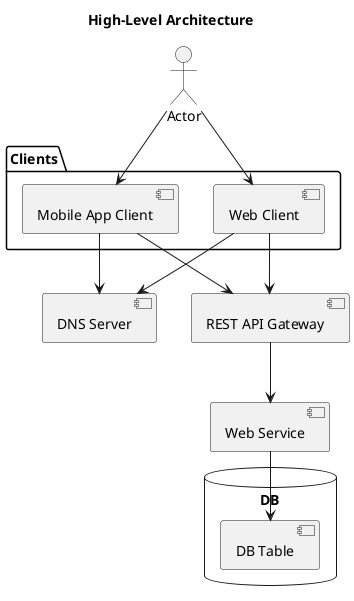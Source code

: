 @startuml high_level_system_design
title High-Level Architecture
actor Actor
top to bottom direction

package "Clients" {
    Actor --> [Web Client]
    Actor --> [Mobile App Client]
}

[Web Client] --> [DNS Server]
[Mobile App Client] --> [DNS Server]

[Web Client] --> [REST API Gateway]
[Mobile App Client] --> [REST API Gateway]

[REST API Gateway] --> [Web Service]

database "DB" {
    [Web Service] --> [DB Table]
}
@enduml
